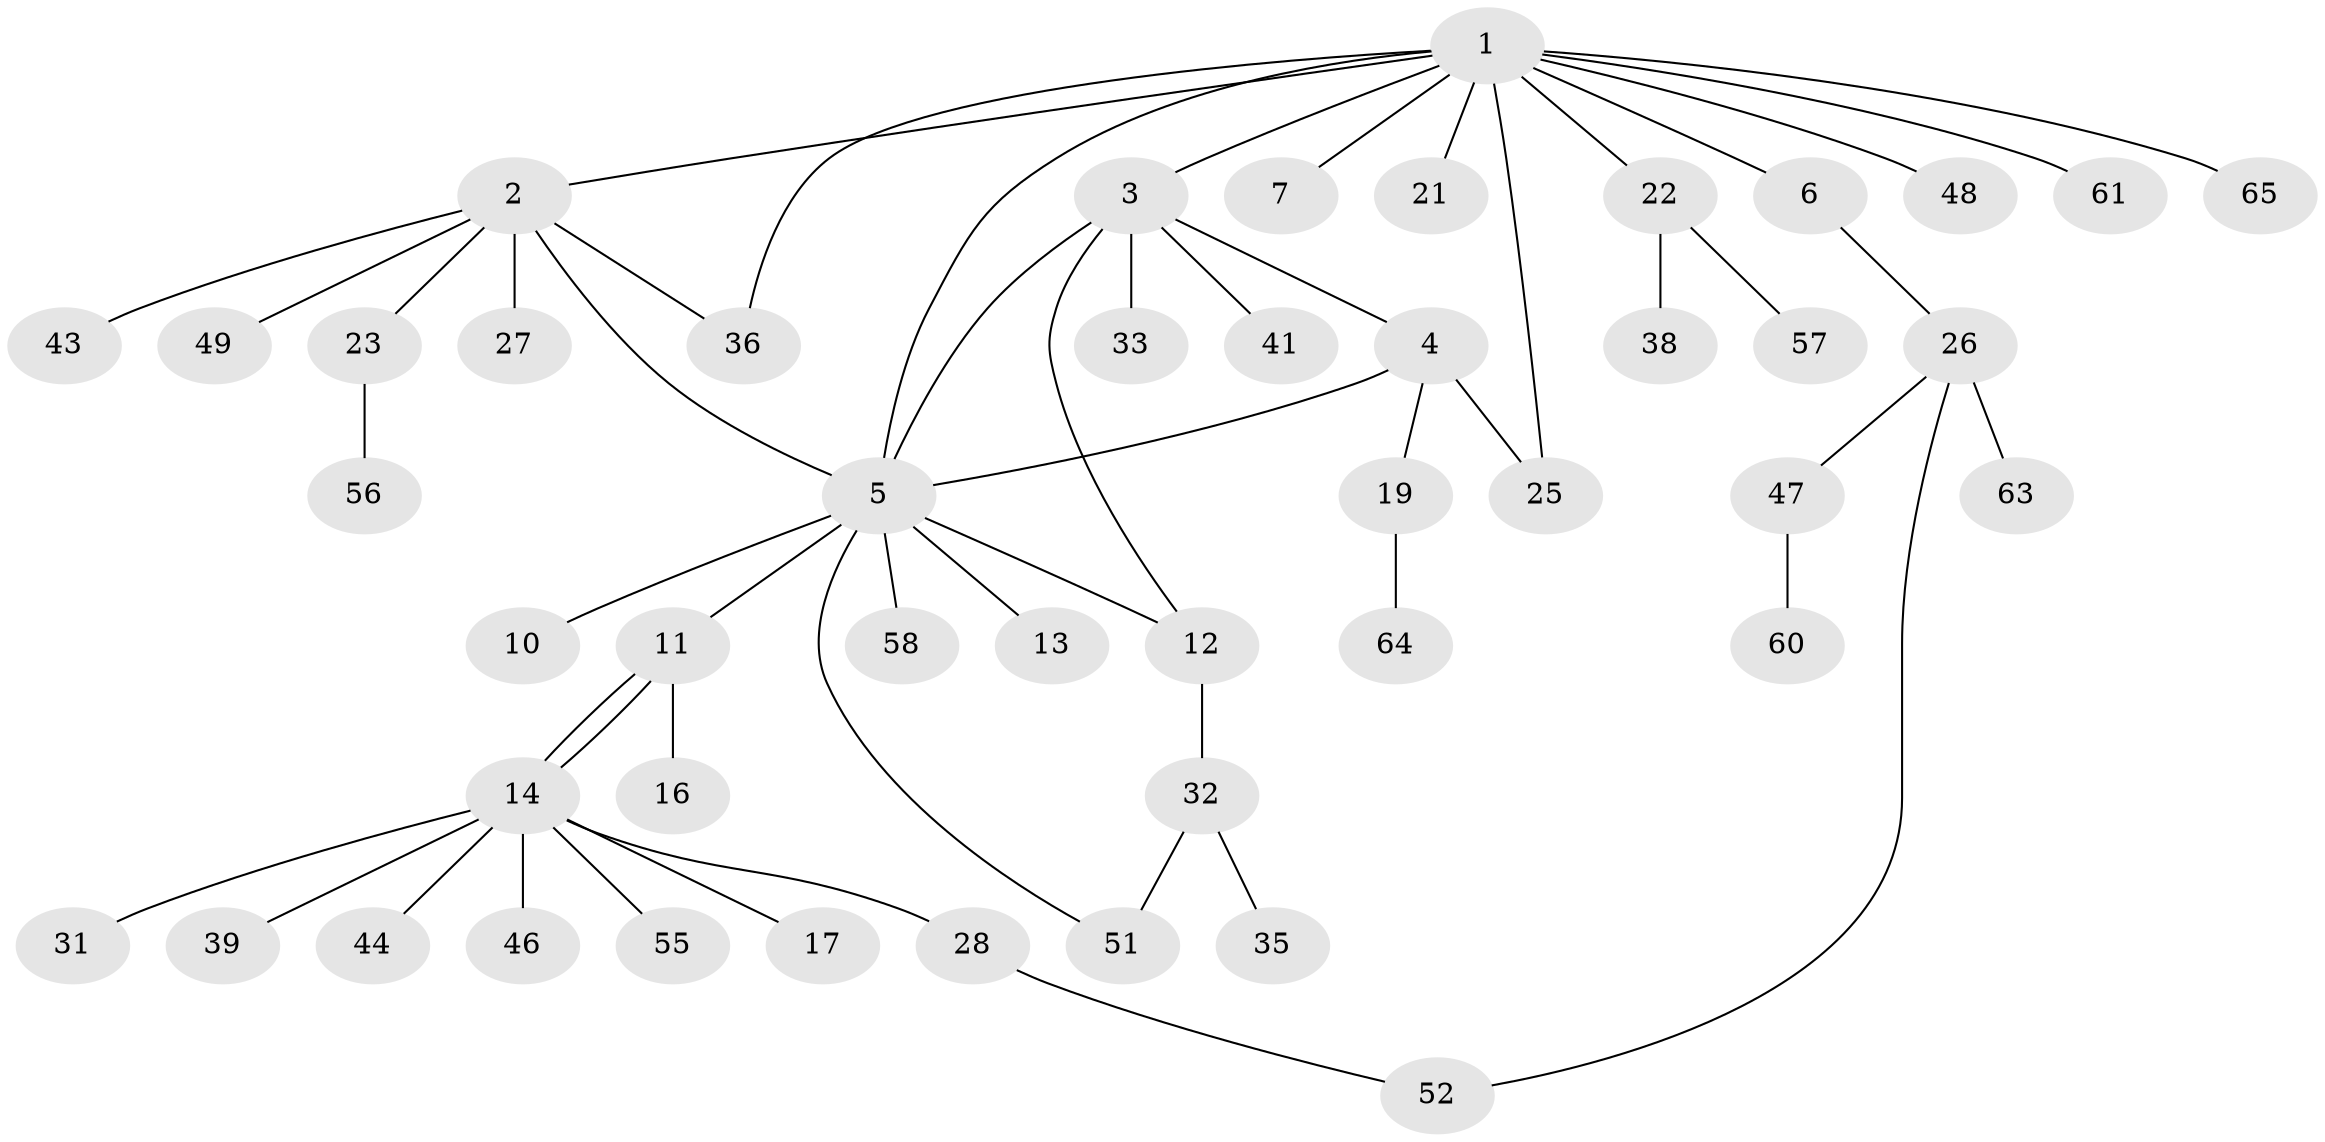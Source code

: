 // Generated by graph-tools (version 1.1) at 2025/51/02/27/25 19:51:58]
// undirected, 47 vertices, 55 edges
graph export_dot {
graph [start="1"]
  node [color=gray90,style=filled];
  1 [super="+9"];
  2 [super="+20"];
  3 [super="+8"];
  4 [super="+15"];
  5 [super="+29"];
  6;
  7;
  10 [super="+45"];
  11;
  12 [super="+18"];
  13 [super="+34"];
  14 [super="+30"];
  16;
  17;
  19 [super="+42"];
  21 [super="+54"];
  22 [super="+53"];
  23 [super="+24"];
  25;
  26 [super="+37"];
  27;
  28;
  31 [super="+40"];
  32 [super="+50"];
  33;
  35;
  36;
  38;
  39;
  41 [super="+66"];
  43;
  44;
  46;
  47 [super="+59"];
  48;
  49;
  51;
  52 [super="+62"];
  55;
  56;
  57;
  58;
  60;
  61;
  63;
  64;
  65;
  1 -- 2;
  1 -- 3;
  1 -- 5;
  1 -- 6;
  1 -- 7;
  1 -- 21;
  1 -- 22;
  1 -- 36;
  1 -- 48;
  1 -- 65;
  1 -- 61;
  1 -- 25;
  2 -- 23;
  2 -- 43;
  2 -- 49;
  2 -- 36;
  2 -- 5;
  2 -- 27;
  3 -- 4;
  3 -- 5;
  3 -- 12;
  3 -- 33;
  3 -- 41;
  4 -- 5;
  4 -- 19;
  4 -- 25;
  5 -- 10;
  5 -- 11;
  5 -- 12;
  5 -- 13;
  5 -- 51;
  5 -- 58;
  6 -- 26;
  11 -- 14;
  11 -- 14;
  11 -- 16;
  12 -- 32;
  14 -- 17;
  14 -- 28;
  14 -- 31;
  14 -- 39;
  14 -- 44;
  14 -- 46;
  14 -- 55;
  19 -- 64;
  22 -- 38;
  22 -- 57;
  23 -- 56;
  26 -- 47;
  26 -- 52;
  26 -- 63;
  28 -- 52;
  32 -- 35;
  32 -- 51;
  47 -- 60;
}
